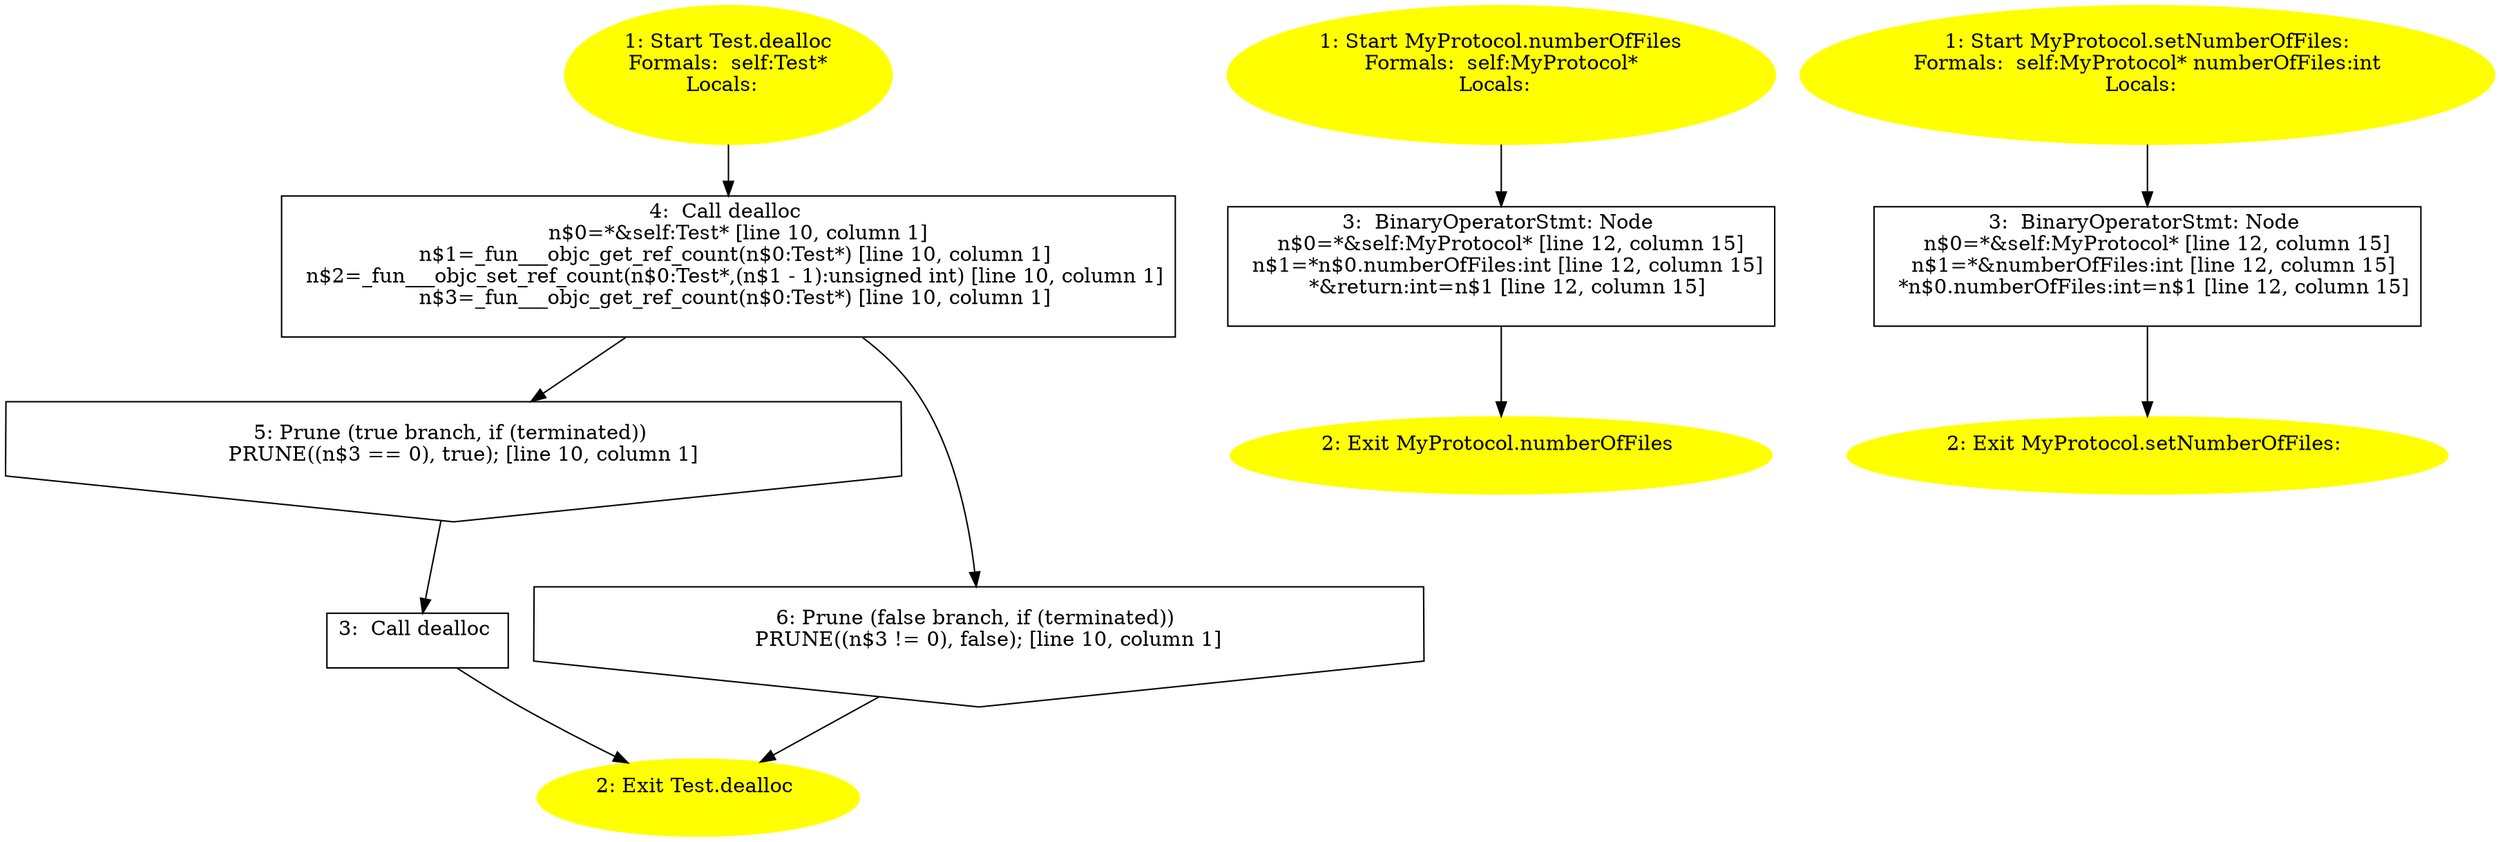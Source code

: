 /* @generated */
digraph cfg {
"dealloc#Test#instance.5b6eb1b3af87ac0463c4245d2b33c913_1" [label="1: Start Test.dealloc\nFormals:  self:Test*\nLocals:  \n  " color=yellow style=filled]
	

	 "dealloc#Test#instance.5b6eb1b3af87ac0463c4245d2b33c913_1" -> "dealloc#Test#instance.5b6eb1b3af87ac0463c4245d2b33c913_4" ;
"dealloc#Test#instance.5b6eb1b3af87ac0463c4245d2b33c913_2" [label="2: Exit Test.dealloc \n  " color=yellow style=filled]
	

"dealloc#Test#instance.5b6eb1b3af87ac0463c4245d2b33c913_3" [label="3:  Call dealloc \n  " shape="box"]
	

	 "dealloc#Test#instance.5b6eb1b3af87ac0463c4245d2b33c913_3" -> "dealloc#Test#instance.5b6eb1b3af87ac0463c4245d2b33c913_2" ;
"dealloc#Test#instance.5b6eb1b3af87ac0463c4245d2b33c913_4" [label="4:  Call dealloc \n   n$0=*&self:Test* [line 10, column 1]\n  n$1=_fun___objc_get_ref_count(n$0:Test*) [line 10, column 1]\n  n$2=_fun___objc_set_ref_count(n$0:Test*,(n$1 - 1):unsigned int) [line 10, column 1]\n  n$3=_fun___objc_get_ref_count(n$0:Test*) [line 10, column 1]\n " shape="box"]
	

	 "dealloc#Test#instance.5b6eb1b3af87ac0463c4245d2b33c913_4" -> "dealloc#Test#instance.5b6eb1b3af87ac0463c4245d2b33c913_5" ;
	 "dealloc#Test#instance.5b6eb1b3af87ac0463c4245d2b33c913_4" -> "dealloc#Test#instance.5b6eb1b3af87ac0463c4245d2b33c913_6" ;
"dealloc#Test#instance.5b6eb1b3af87ac0463c4245d2b33c913_5" [label="5: Prune (true branch, if (terminated)) \n   PRUNE((n$3 == 0), true); [line 10, column 1]\n " shape="invhouse"]
	

	 "dealloc#Test#instance.5b6eb1b3af87ac0463c4245d2b33c913_5" -> "dealloc#Test#instance.5b6eb1b3af87ac0463c4245d2b33c913_3" ;
"dealloc#Test#instance.5b6eb1b3af87ac0463c4245d2b33c913_6" [label="6: Prune (false branch, if (terminated)) \n   PRUNE((n$3 != 0), false); [line 10, column 1]\n " shape="invhouse"]
	

	 "dealloc#Test#instance.5b6eb1b3af87ac0463c4245d2b33c913_6" -> "dealloc#Test#instance.5b6eb1b3af87ac0463c4245d2b33c913_2" ;
"numberOfFiles#MyProtocol#instance.c9f4776a6bed5539fbf6975c3df32bbd_1" [label="1: Start MyProtocol.numberOfFiles\nFormals:  self:MyProtocol*\nLocals:  \n  " color=yellow style=filled]
	

	 "numberOfFiles#MyProtocol#instance.c9f4776a6bed5539fbf6975c3df32bbd_1" -> "numberOfFiles#MyProtocol#instance.c9f4776a6bed5539fbf6975c3df32bbd_3" ;
"numberOfFiles#MyProtocol#instance.c9f4776a6bed5539fbf6975c3df32bbd_2" [label="2: Exit MyProtocol.numberOfFiles \n  " color=yellow style=filled]
	

"numberOfFiles#MyProtocol#instance.c9f4776a6bed5539fbf6975c3df32bbd_3" [label="3:  BinaryOperatorStmt: Node \n   n$0=*&self:MyProtocol* [line 12, column 15]\n  n$1=*n$0.numberOfFiles:int [line 12, column 15]\n  *&return:int=n$1 [line 12, column 15]\n " shape="box"]
	

	 "numberOfFiles#MyProtocol#instance.c9f4776a6bed5539fbf6975c3df32bbd_3" -> "numberOfFiles#MyProtocol#instance.c9f4776a6bed5539fbf6975c3df32bbd_2" ;
"setNumberOfFiles:#MyProtocol#instance.c62f9b68d4d1ea33789366903af4810a_1" [label="1: Start MyProtocol.setNumberOfFiles:\nFormals:  self:MyProtocol* numberOfFiles:int\nLocals:  \n  " color=yellow style=filled]
	

	 "setNumberOfFiles:#MyProtocol#instance.c62f9b68d4d1ea33789366903af4810a_1" -> "setNumberOfFiles:#MyProtocol#instance.c62f9b68d4d1ea33789366903af4810a_3" ;
"setNumberOfFiles:#MyProtocol#instance.c62f9b68d4d1ea33789366903af4810a_2" [label="2: Exit MyProtocol.setNumberOfFiles: \n  " color=yellow style=filled]
	

"setNumberOfFiles:#MyProtocol#instance.c62f9b68d4d1ea33789366903af4810a_3" [label="3:  BinaryOperatorStmt: Node \n   n$0=*&self:MyProtocol* [line 12, column 15]\n  n$1=*&numberOfFiles:int [line 12, column 15]\n  *n$0.numberOfFiles:int=n$1 [line 12, column 15]\n " shape="box"]
	

	 "setNumberOfFiles:#MyProtocol#instance.c62f9b68d4d1ea33789366903af4810a_3" -> "setNumberOfFiles:#MyProtocol#instance.c62f9b68d4d1ea33789366903af4810a_2" ;
}
